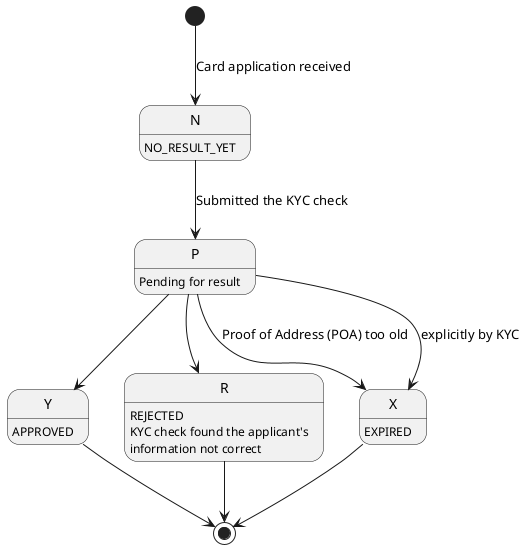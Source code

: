 @startuml
P: Pending for result

N: NO_RESULT_YET

Y: APPROVED

R: REJECTED
R: KYC check found the applicant's
R: information not correct

X: EXPIRED

[*] --> N : Card application received
N --> P : Submitted the KYC check
P --> Y
P --> R
P --> X : Proof of Address (POA) too old
P --> X : explicitly by KYC
Y --> [*]
R --> [*]
X --> [*]
@enduml